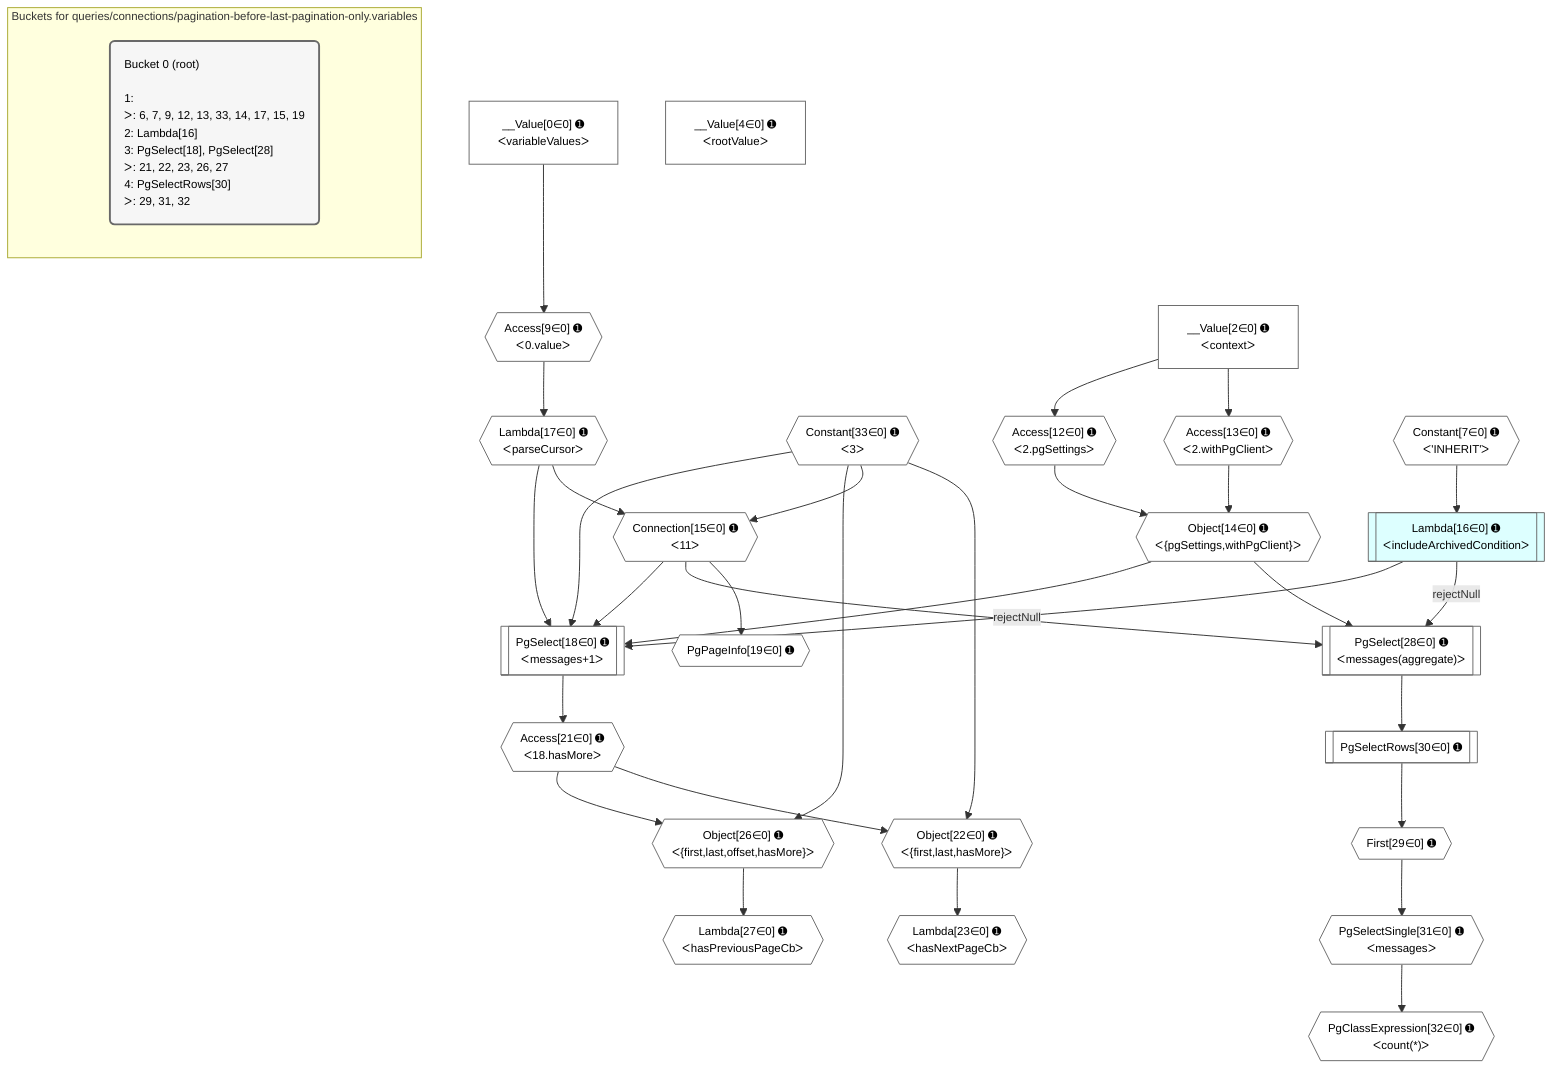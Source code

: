 %%{init: {'themeVariables': { 'fontSize': '12px'}}}%%
graph TD
    classDef path fill:#eee,stroke:#000,color:#000
    classDef plan fill:#fff,stroke-width:1px,color:#000
    classDef itemplan fill:#fff,stroke-width:2px,color:#000
    classDef unbatchedplan fill:#dff,stroke-width:1px,color:#000
    classDef sideeffectplan fill:#fcc,stroke-width:2px,color:#000
    classDef bucket fill:#f6f6f6,color:#000,stroke-width:2px,text-align:left


    %% plan dependencies
    PgSelect18[["PgSelect[18∈0] ➊<br />ᐸmessages+1ᐳ"]]:::plan
    Object14{{"Object[14∈0] ➊<br />ᐸ{pgSettings,withPgClient}ᐳ"}}:::plan
    Lambda16[["Lambda[16∈0] ➊<br />ᐸincludeArchivedConditionᐳ"]]:::unbatchedplan
    Connection15{{"Connection[15∈0] ➊<br />ᐸ11ᐳ"}}:::plan
    Lambda17{{"Lambda[17∈0] ➊<br />ᐸparseCursorᐳ"}}:::plan
    Constant33{{"Constant[33∈0] ➊<br />ᐸ3ᐳ"}}:::plan
    Lambda16 -->|rejectNull| PgSelect18
    Object14 & Connection15 & Lambda17 & Constant33 --> PgSelect18
    Object26{{"Object[26∈0] ➊<br />ᐸ{first,last,offset,hasMore}ᐳ"}}:::plan
    Access21{{"Access[21∈0] ➊<br />ᐸ18.hasMoreᐳ"}}:::plan
    Constant33 & Access21 --> Object26
    Constant33 & Lambda17 --> Connection15
    Object22{{"Object[22∈0] ➊<br />ᐸ{first,last,hasMore}ᐳ"}}:::plan
    Constant33 & Access21 --> Object22
    PgSelect28[["PgSelect[28∈0] ➊<br />ᐸmessages(aggregate)ᐳ"]]:::plan
    Lambda16 -->|rejectNull| PgSelect28
    Object14 & Connection15 --> PgSelect28
    Access12{{"Access[12∈0] ➊<br />ᐸ2.pgSettingsᐳ"}}:::plan
    Access13{{"Access[13∈0] ➊<br />ᐸ2.withPgClientᐳ"}}:::plan
    Access12 & Access13 --> Object14
    Access9{{"Access[9∈0] ➊<br />ᐸ0.valueᐳ"}}:::plan
    __Value0["__Value[0∈0] ➊<br />ᐸvariableValuesᐳ"]:::plan
    __Value0 --> Access9
    __Value2["__Value[2∈0] ➊<br />ᐸcontextᐳ"]:::plan
    __Value2 --> Access12
    __Value2 --> Access13
    Constant7{{"Constant[7∈0] ➊<br />ᐸ'INHERIT'ᐳ"}}:::plan
    Constant7 --> Lambda16
    Access9 --> Lambda17
    PgPageInfo19{{"PgPageInfo[19∈0] ➊"}}:::plan
    Connection15 --> PgPageInfo19
    PgSelect18 --> Access21
    Lambda23{{"Lambda[23∈0] ➊<br />ᐸhasNextPageCbᐳ"}}:::plan
    Object22 --> Lambda23
    Lambda27{{"Lambda[27∈0] ➊<br />ᐸhasPreviousPageCbᐳ"}}:::plan
    Object26 --> Lambda27
    First29{{"First[29∈0] ➊"}}:::plan
    PgSelectRows30[["PgSelectRows[30∈0] ➊"]]:::plan
    PgSelectRows30 --> First29
    PgSelect28 --> PgSelectRows30
    PgSelectSingle31{{"PgSelectSingle[31∈0] ➊<br />ᐸmessagesᐳ"}}:::plan
    First29 --> PgSelectSingle31
    PgClassExpression32{{"PgClassExpression[32∈0] ➊<br />ᐸcount(*)ᐳ"}}:::plan
    PgSelectSingle31 --> PgClassExpression32
    __Value4["__Value[4∈0] ➊<br />ᐸrootValueᐳ"]:::plan

    %% define steps

    subgraph "Buckets for queries/connections/pagination-before-last-pagination-only.variables"
    Bucket0("Bucket 0 (root)<br /><br />1: <br />ᐳ: 6, 7, 9, 12, 13, 33, 14, 17, 15, 19<br />2: Lambda[16]<br />3: PgSelect[18], PgSelect[28]<br />ᐳ: 21, 22, 23, 26, 27<br />4: PgSelectRows[30]<br />ᐳ: 29, 31, 32"):::bucket
    classDef bucket0 stroke:#696969
    class Bucket0,__Value0,__Value2,__Value4,Constant7,Access9,Access12,Access13,Object14,Connection15,Lambda16,Lambda17,PgSelect18,PgPageInfo19,Access21,Object22,Lambda23,Object26,Lambda27,PgSelect28,First29,PgSelectRows30,PgSelectSingle31,PgClassExpression32,Constant33 bucket0
    end